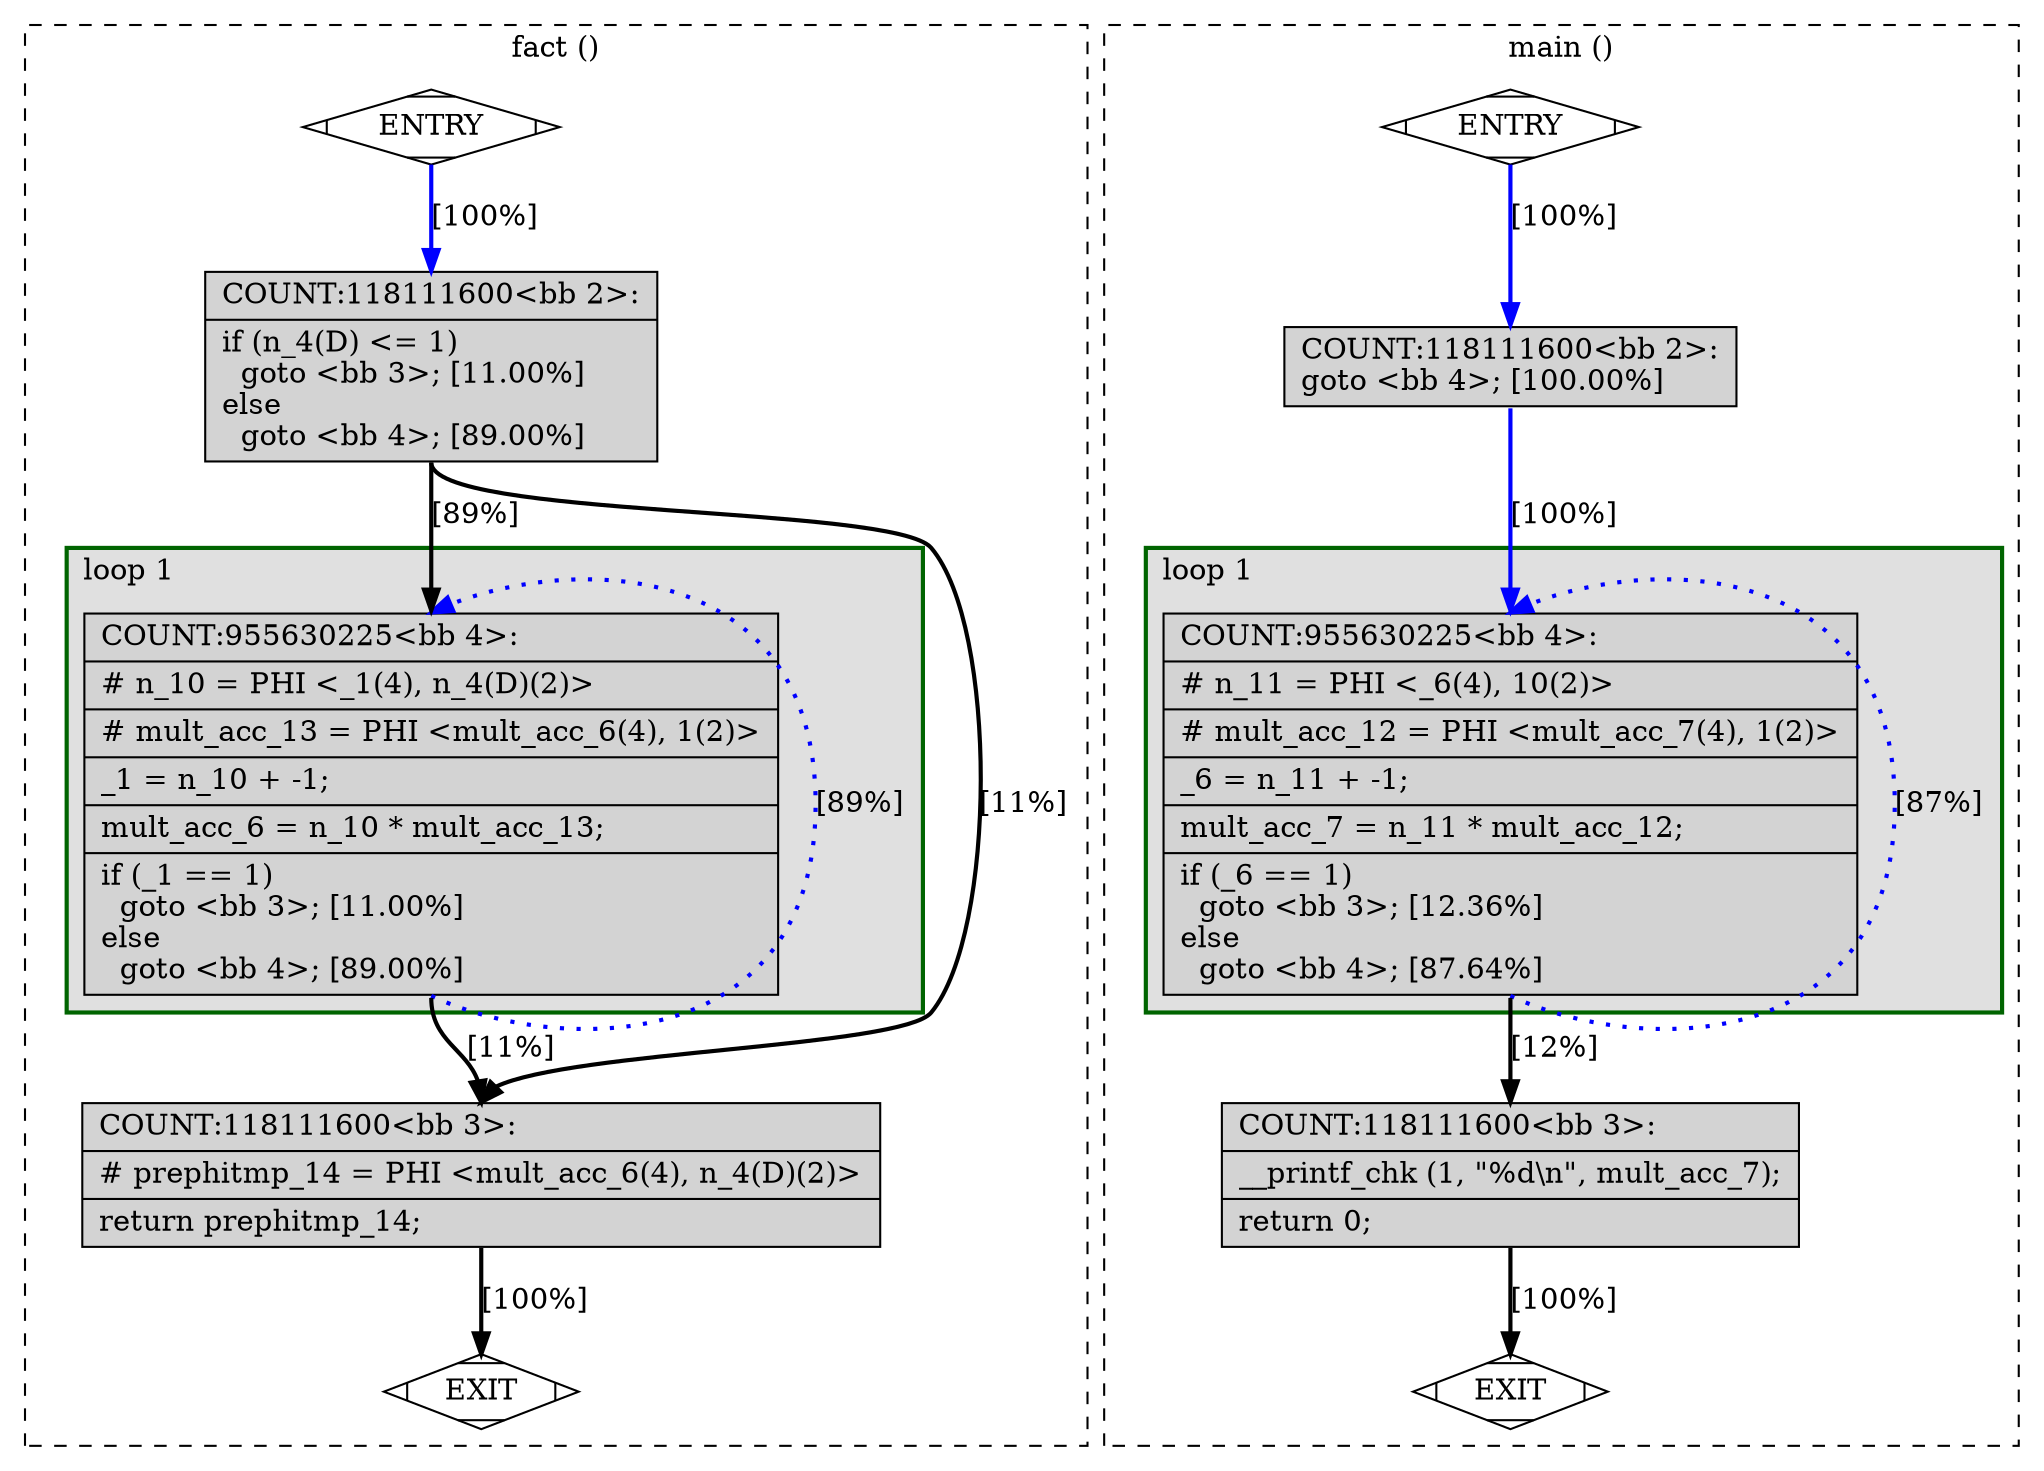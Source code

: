 digraph "fact.c.189t.dom3" {
overlap=false;
subgraph "cluster_fact" {
	style="dashed";
	color="black";
	label="fact ()";
	subgraph cluster_23_1 {
	style="filled";
	color="darkgreen";
	fillcolor="grey88";
	label="loop 1";
	labeljust=l;
	penwidth=2;
	fn_23_basic_block_4 [shape=record,style=filled,fillcolor=lightgrey,label="{COUNT:955630225\<bb\ 4\>:\l\
|#\ n_10\ =\ PHI\ \<_1(4),\ n_4(D)(2)\>\l\
|#\ mult_acc_13\ =\ PHI\ \<mult_acc_6(4),\ 1(2)\>\l\
|_1\ =\ n_10\ +\ -1;\l\
|mult_acc_6\ =\ n_10\ *\ mult_acc_13;\l\
|if\ (_1\ ==\ 1)\l\
\ \ goto\ \<bb\ 3\>;\ [11.00%]\l\
else\l\
\ \ goto\ \<bb\ 4\>;\ [89.00%]\l\
}"];

	}
	fn_23_basic_block_0 [shape=Mdiamond,style=filled,fillcolor=white,label="ENTRY"];

	fn_23_basic_block_1 [shape=Mdiamond,style=filled,fillcolor=white,label="EXIT"];

	fn_23_basic_block_2 [shape=record,style=filled,fillcolor=lightgrey,label="{COUNT:118111600\<bb\ 2\>:\l\
|if\ (n_4(D)\ \<=\ 1)\l\
\ \ goto\ \<bb\ 3\>;\ [11.00%]\l\
else\l\
\ \ goto\ \<bb\ 4\>;\ [89.00%]\l\
}"];

	fn_23_basic_block_3 [shape=record,style=filled,fillcolor=lightgrey,label="{COUNT:118111600\<bb\ 3\>:\l\
|#\ prephitmp_14\ =\ PHI\ \<mult_acc_6(4),\ n_4(D)(2)\>\l\
|return\ prephitmp_14;\l\
}"];

	fn_23_basic_block_0:s -> fn_23_basic_block_2:n [style="solid,bold",color=blue,weight=100,constraint=true,label="[100%]"];
	fn_23_basic_block_2:s -> fn_23_basic_block_3:n [style="solid,bold",color=black,weight=10,constraint=true,label="[11%]"];
	fn_23_basic_block_2:s -> fn_23_basic_block_4:n [style="solid,bold",color=black,weight=10,constraint=true,label="[89%]"];
	fn_23_basic_block_3:s -> fn_23_basic_block_1:n [style="solid,bold",color=black,weight=10,constraint=true,label="[100%]"];
	fn_23_basic_block_4:s -> fn_23_basic_block_3:n [style="solid,bold",color=black,weight=10,constraint=true,label="[11%]"];
	fn_23_basic_block_4:s -> fn_23_basic_block_4:n [style="dotted,bold",color=blue,weight=10,constraint=false,label="[89%]"];
	fn_23_basic_block_0:s -> fn_23_basic_block_1:n [style="invis",constraint=true];
}
subgraph "cluster_main" {
	style="dashed";
	color="black";
	label="main ()";
	subgraph cluster_24_1 {
	style="filled";
	color="darkgreen";
	fillcolor="grey88";
	label="loop 1";
	labeljust=l;
	penwidth=2;
	fn_24_basic_block_4 [shape=record,style=filled,fillcolor=lightgrey,label="{COUNT:955630225\<bb\ 4\>:\l\
|#\ n_11\ =\ PHI\ \<_6(4),\ 10(2)\>\l\
|#\ mult_acc_12\ =\ PHI\ \<mult_acc_7(4),\ 1(2)\>\l\
|_6\ =\ n_11\ +\ -1;\l\
|mult_acc_7\ =\ n_11\ *\ mult_acc_12;\l\
|if\ (_6\ ==\ 1)\l\
\ \ goto\ \<bb\ 3\>;\ [12.36%]\l\
else\l\
\ \ goto\ \<bb\ 4\>;\ [87.64%]\l\
}"];

	}
	fn_24_basic_block_0 [shape=Mdiamond,style=filled,fillcolor=white,label="ENTRY"];

	fn_24_basic_block_1 [shape=Mdiamond,style=filled,fillcolor=white,label="EXIT"];

	fn_24_basic_block_2 [shape=record,style=filled,fillcolor=lightgrey,label="{COUNT:118111600\<bb\ 2\>:\l\
goto\ \<bb\ 4\>;\ [100.00%]\l\
}"];

	fn_24_basic_block_3 [shape=record,style=filled,fillcolor=lightgrey,label="{COUNT:118111600\<bb\ 3\>:\l\
|__printf_chk\ (1,\ \"%d\\n\",\ mult_acc_7);\l\
|return\ 0;\l\
}"];

	fn_24_basic_block_0:s -> fn_24_basic_block_2:n [style="solid,bold",color=blue,weight=100,constraint=true,label="[100%]"];
	fn_24_basic_block_2:s -> fn_24_basic_block_4:n [style="solid,bold",color=blue,weight=100,constraint=true,label="[100%]"];
	fn_24_basic_block_3:s -> fn_24_basic_block_1:n [style="solid,bold",color=black,weight=10,constraint=true,label="[100%]"];
	fn_24_basic_block_4:s -> fn_24_basic_block_3:n [style="solid,bold",color=black,weight=10,constraint=true,label="[12%]"];
	fn_24_basic_block_4:s -> fn_24_basic_block_4:n [style="dotted,bold",color=blue,weight=10,constraint=false,label="[87%]"];
	fn_24_basic_block_0:s -> fn_24_basic_block_1:n [style="invis",constraint=true];
}
}

